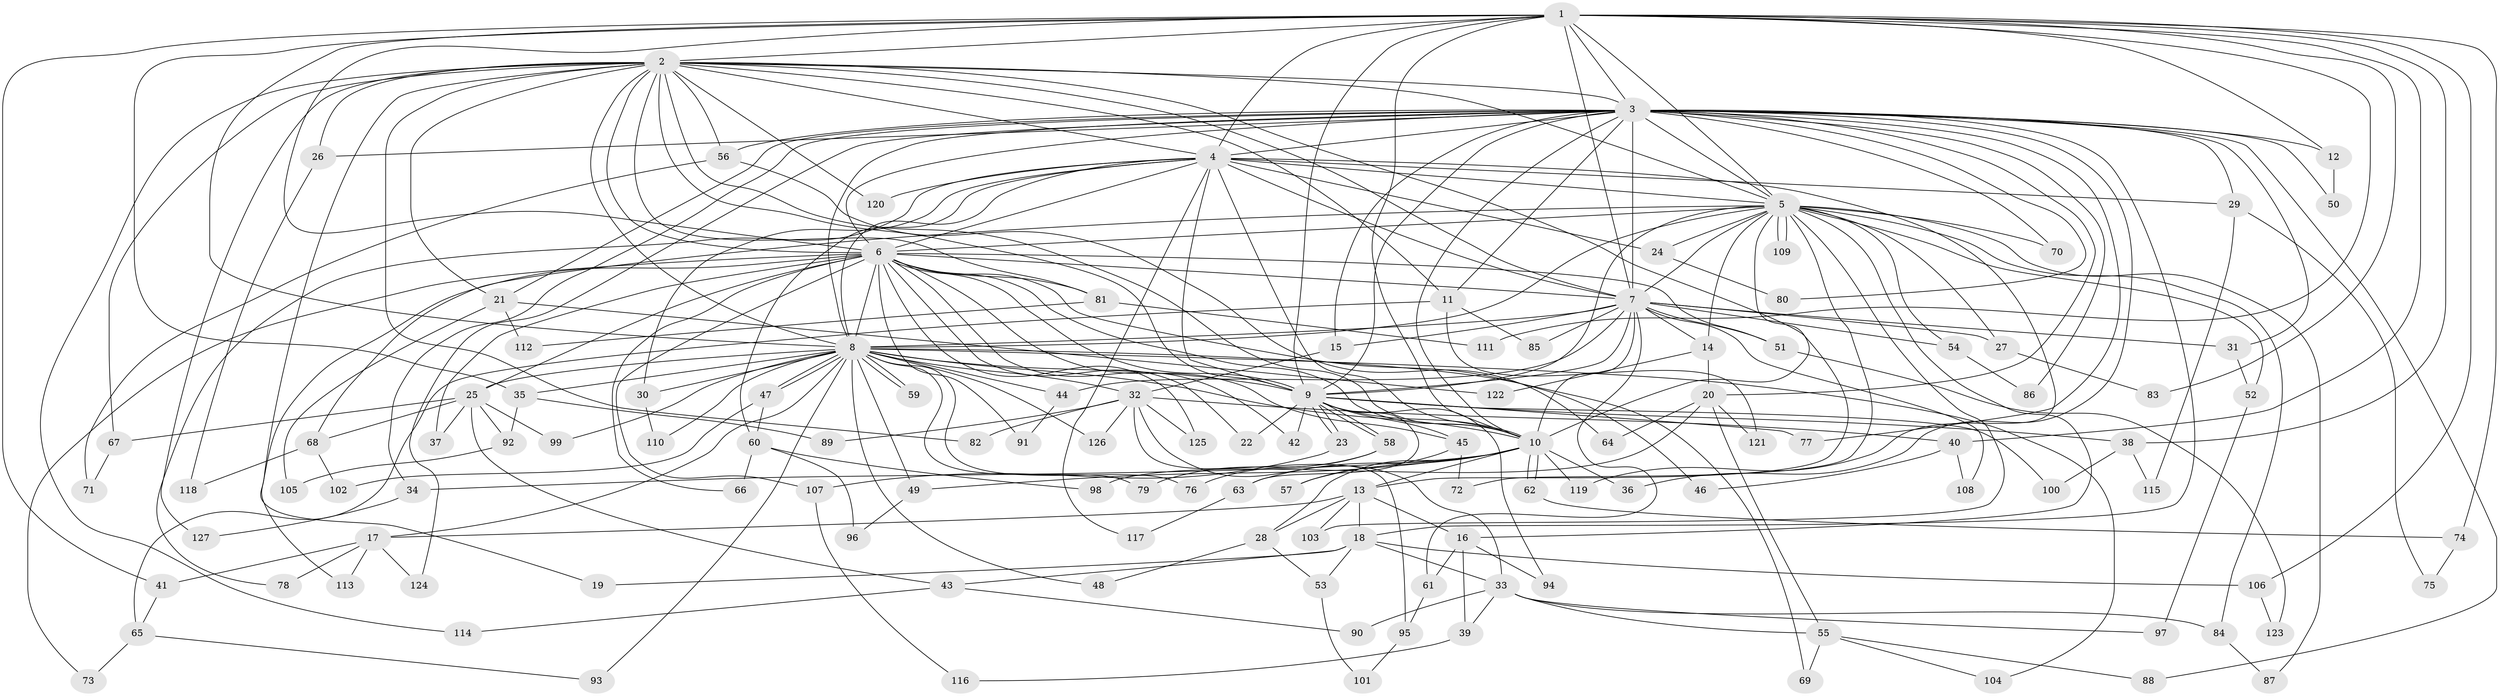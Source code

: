 // coarse degree distribution, {18: 0.010416666666666666, 33: 0.010416666666666666, 31: 0.010416666666666666, 24: 0.010416666666666666, 20: 0.010416666666666666, 17: 0.020833333333333332, 19: 0.010416666666666666, 4: 0.13541666666666666, 3: 0.20833333333333334, 7: 0.03125, 6: 0.020833333333333332, 2: 0.46875, 9: 0.010416666666666666, 10: 0.010416666666666666, 5: 0.020833333333333332, 1: 0.010416666666666666}
// Generated by graph-tools (version 1.1) at 2025/23/03/03/25 07:23:36]
// undirected, 127 vertices, 279 edges
graph export_dot {
graph [start="1"]
  node [color=gray90,style=filled];
  1;
  2;
  3;
  4;
  5;
  6;
  7;
  8;
  9;
  10;
  11;
  12;
  13;
  14;
  15;
  16;
  17;
  18;
  19;
  20;
  21;
  22;
  23;
  24;
  25;
  26;
  27;
  28;
  29;
  30;
  31;
  32;
  33;
  34;
  35;
  36;
  37;
  38;
  39;
  40;
  41;
  42;
  43;
  44;
  45;
  46;
  47;
  48;
  49;
  50;
  51;
  52;
  53;
  54;
  55;
  56;
  57;
  58;
  59;
  60;
  61;
  62;
  63;
  64;
  65;
  66;
  67;
  68;
  69;
  70;
  71;
  72;
  73;
  74;
  75;
  76;
  77;
  78;
  79;
  80;
  81;
  82;
  83;
  84;
  85;
  86;
  87;
  88;
  89;
  90;
  91;
  92;
  93;
  94;
  95;
  96;
  97;
  98;
  99;
  100;
  101;
  102;
  103;
  104;
  105;
  106;
  107;
  108;
  109;
  110;
  111;
  112;
  113;
  114;
  115;
  116;
  117;
  118;
  119;
  120;
  121;
  122;
  123;
  124;
  125;
  126;
  127;
  1 -- 2;
  1 -- 3;
  1 -- 4;
  1 -- 5;
  1 -- 6;
  1 -- 7;
  1 -- 8;
  1 -- 9;
  1 -- 10;
  1 -- 12;
  1 -- 35;
  1 -- 38;
  1 -- 40;
  1 -- 41;
  1 -- 74;
  1 -- 83;
  1 -- 106;
  1 -- 111;
  2 -- 3;
  2 -- 4;
  2 -- 5;
  2 -- 6;
  2 -- 7;
  2 -- 8;
  2 -- 9;
  2 -- 10;
  2 -- 11;
  2 -- 13;
  2 -- 19;
  2 -- 21;
  2 -- 26;
  2 -- 56;
  2 -- 67;
  2 -- 81;
  2 -- 82;
  2 -- 114;
  2 -- 120;
  2 -- 127;
  3 -- 4;
  3 -- 5;
  3 -- 6;
  3 -- 7;
  3 -- 8;
  3 -- 9;
  3 -- 10;
  3 -- 11;
  3 -- 12;
  3 -- 15;
  3 -- 18;
  3 -- 20;
  3 -- 21;
  3 -- 26;
  3 -- 29;
  3 -- 31;
  3 -- 34;
  3 -- 36;
  3 -- 50;
  3 -- 56;
  3 -- 70;
  3 -- 77;
  3 -- 80;
  3 -- 86;
  3 -- 88;
  3 -- 124;
  4 -- 5;
  4 -- 6;
  4 -- 7;
  4 -- 8;
  4 -- 9;
  4 -- 10;
  4 -- 24;
  4 -- 29;
  4 -- 30;
  4 -- 60;
  4 -- 78;
  4 -- 117;
  4 -- 119;
  4 -- 120;
  5 -- 6;
  5 -- 7;
  5 -- 8;
  5 -- 9;
  5 -- 10;
  5 -- 14;
  5 -- 16;
  5 -- 24;
  5 -- 27;
  5 -- 52;
  5 -- 54;
  5 -- 68;
  5 -- 70;
  5 -- 72;
  5 -- 84;
  5 -- 87;
  5 -- 103;
  5 -- 109;
  5 -- 109;
  6 -- 7;
  6 -- 8;
  6 -- 9;
  6 -- 10;
  6 -- 22;
  6 -- 25;
  6 -- 37;
  6 -- 42;
  6 -- 45;
  6 -- 46;
  6 -- 51;
  6 -- 66;
  6 -- 73;
  6 -- 81;
  6 -- 91;
  6 -- 107;
  6 -- 113;
  6 -- 125;
  7 -- 8;
  7 -- 9;
  7 -- 10;
  7 -- 14;
  7 -- 15;
  7 -- 27;
  7 -- 31;
  7 -- 44;
  7 -- 51;
  7 -- 54;
  7 -- 61;
  7 -- 85;
  7 -- 108;
  8 -- 9;
  8 -- 10;
  8 -- 17;
  8 -- 25;
  8 -- 30;
  8 -- 32;
  8 -- 35;
  8 -- 44;
  8 -- 47;
  8 -- 47;
  8 -- 48;
  8 -- 49;
  8 -- 59;
  8 -- 59;
  8 -- 69;
  8 -- 76;
  8 -- 79;
  8 -- 93;
  8 -- 99;
  8 -- 104;
  8 -- 110;
  8 -- 126;
  9 -- 10;
  9 -- 22;
  9 -- 23;
  9 -- 23;
  9 -- 38;
  9 -- 42;
  9 -- 45;
  9 -- 58;
  9 -- 58;
  9 -- 63;
  9 -- 77;
  9 -- 94;
  9 -- 100;
  10 -- 13;
  10 -- 28;
  10 -- 34;
  10 -- 36;
  10 -- 49;
  10 -- 57;
  10 -- 62;
  10 -- 62;
  10 -- 63;
  10 -- 119;
  11 -- 65;
  11 -- 85;
  11 -- 121;
  12 -- 50;
  13 -- 16;
  13 -- 17;
  13 -- 18;
  13 -- 28;
  13 -- 103;
  14 -- 20;
  14 -- 122;
  15 -- 32;
  16 -- 39;
  16 -- 61;
  16 -- 94;
  17 -- 41;
  17 -- 78;
  17 -- 113;
  17 -- 124;
  18 -- 19;
  18 -- 33;
  18 -- 43;
  18 -- 53;
  18 -- 106;
  20 -- 55;
  20 -- 64;
  20 -- 98;
  20 -- 121;
  21 -- 105;
  21 -- 112;
  21 -- 122;
  23 -- 107;
  24 -- 80;
  25 -- 37;
  25 -- 43;
  25 -- 67;
  25 -- 68;
  25 -- 92;
  25 -- 99;
  26 -- 118;
  27 -- 83;
  28 -- 48;
  28 -- 53;
  29 -- 75;
  29 -- 115;
  30 -- 110;
  31 -- 52;
  32 -- 33;
  32 -- 40;
  32 -- 82;
  32 -- 89;
  32 -- 95;
  32 -- 125;
  32 -- 126;
  33 -- 39;
  33 -- 55;
  33 -- 84;
  33 -- 90;
  33 -- 97;
  34 -- 127;
  35 -- 89;
  35 -- 92;
  38 -- 100;
  38 -- 115;
  39 -- 116;
  40 -- 46;
  40 -- 108;
  41 -- 65;
  43 -- 90;
  43 -- 114;
  44 -- 91;
  45 -- 57;
  45 -- 72;
  47 -- 60;
  47 -- 102;
  49 -- 96;
  51 -- 123;
  52 -- 97;
  53 -- 101;
  54 -- 86;
  55 -- 69;
  55 -- 88;
  55 -- 104;
  56 -- 64;
  56 -- 71;
  58 -- 76;
  58 -- 79;
  60 -- 66;
  60 -- 96;
  60 -- 98;
  61 -- 95;
  62 -- 74;
  63 -- 117;
  65 -- 73;
  65 -- 93;
  67 -- 71;
  68 -- 102;
  68 -- 118;
  74 -- 75;
  81 -- 111;
  81 -- 112;
  84 -- 87;
  92 -- 105;
  95 -- 101;
  106 -- 123;
  107 -- 116;
}
